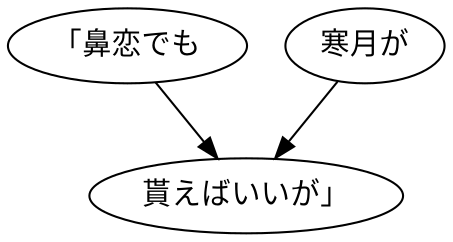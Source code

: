 digraph graph2569 {
	node0 [label="「鼻恋でも"];
	node1 [label="寒月が"];
	node2 [label="貰えばいいが」"];
	node0 -> node2;
	node1 -> node2;
}
